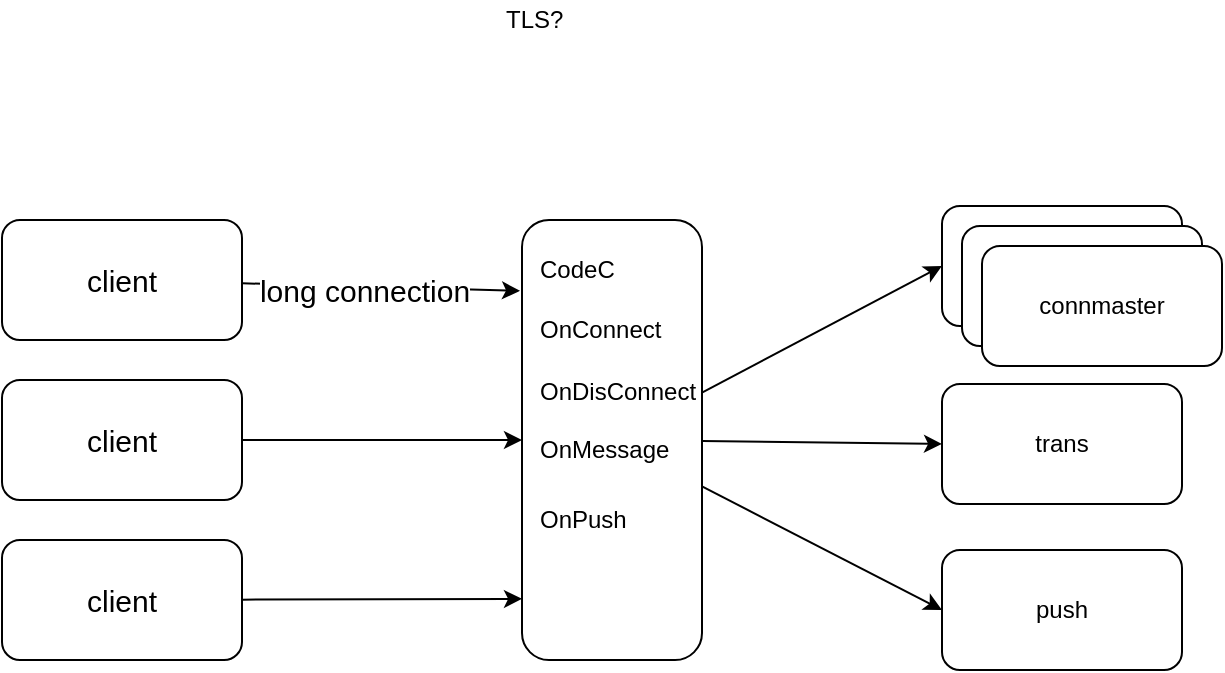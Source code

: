 <mxfile version="19.0.3" type="github">
  <diagram id="KsFH9uNJ_nNslZEKwI4c" name="第 1 页">
    <mxGraphModel dx="2253" dy="769" grid="1" gridSize="10" guides="1" tooltips="1" connect="1" arrows="1" fold="1" page="1" pageScale="1" pageWidth="827" pageHeight="1169" math="0" shadow="0">
      <root>
        <mxCell id="0" />
        <mxCell id="1" parent="0" />
        <mxCell id="IDAfzdIHs8eSKaXK_VQP-35" style="edgeStyle=none;rounded=0;orthogonalLoop=1;jettySize=auto;html=1;entryX=0;entryY=0.5;entryDx=0;entryDy=0;fontSize=15;" edge="1" parent="1" source="IDAfzdIHs8eSKaXK_VQP-6" target="IDAfzdIHs8eSKaXK_VQP-33">
          <mxGeometry relative="1" as="geometry" />
        </mxCell>
        <mxCell id="IDAfzdIHs8eSKaXK_VQP-37" style="edgeStyle=none;rounded=0;orthogonalLoop=1;jettySize=auto;html=1;entryX=0;entryY=0.5;entryDx=0;entryDy=0;fontSize=15;" edge="1" parent="1" source="IDAfzdIHs8eSKaXK_VQP-6" target="IDAfzdIHs8eSKaXK_VQP-7">
          <mxGeometry relative="1" as="geometry" />
        </mxCell>
        <mxCell id="IDAfzdIHs8eSKaXK_VQP-38" style="edgeStyle=none;rounded=0;orthogonalLoop=1;jettySize=auto;html=1;entryX=0;entryY=0.5;entryDx=0;entryDy=0;fontSize=15;" edge="1" parent="1" source="IDAfzdIHs8eSKaXK_VQP-6" target="IDAfzdIHs8eSKaXK_VQP-34">
          <mxGeometry relative="1" as="geometry" />
        </mxCell>
        <mxCell id="IDAfzdIHs8eSKaXK_VQP-6" value="" style="rounded=1;whiteSpace=wrap;html=1;" vertex="1" parent="1">
          <mxGeometry x="100" y="360" width="90" height="220" as="geometry" />
        </mxCell>
        <mxCell id="IDAfzdIHs8eSKaXK_VQP-7" value="connmaster" style="rounded=1;whiteSpace=wrap;html=1;" vertex="1" parent="1">
          <mxGeometry x="310" y="353" width="120" height="60" as="geometry" />
        </mxCell>
        <mxCell id="IDAfzdIHs8eSKaXK_VQP-8" value="TLS?&lt;br&gt;" style="text;html=1;align=left;verticalAlign=middle;resizable=0;points=[];autosize=1;strokeColor=none;fillColor=none;" vertex="1" parent="1">
          <mxGeometry x="90" y="250" width="40" height="20" as="geometry" />
        </mxCell>
        <mxCell id="IDAfzdIHs8eSKaXK_VQP-9" value="CodeC" style="text;html=1;align=left;verticalAlign=middle;resizable=0;points=[];autosize=1;strokeColor=none;fillColor=none;" vertex="1" parent="1">
          <mxGeometry x="107" y="375" width="50" height="20" as="geometry" />
        </mxCell>
        <mxCell id="IDAfzdIHs8eSKaXK_VQP-12" value="OnConnect" style="text;html=1;align=left;verticalAlign=middle;resizable=0;points=[];autosize=1;strokeColor=none;fillColor=none;" vertex="1" parent="1">
          <mxGeometry x="107" y="405" width="80" height="20" as="geometry" />
        </mxCell>
        <mxCell id="IDAfzdIHs8eSKaXK_VQP-13" value="OnDisConnect" style="text;html=1;align=left;verticalAlign=middle;resizable=0;points=[];autosize=1;strokeColor=none;fillColor=none;" vertex="1" parent="1">
          <mxGeometry x="107" y="436" width="90" height="20" as="geometry" />
        </mxCell>
        <mxCell id="IDAfzdIHs8eSKaXK_VQP-14" value="OnMessage" style="text;html=1;align=left;verticalAlign=middle;resizable=0;points=[];autosize=1;strokeColor=none;fillColor=none;" vertex="1" parent="1">
          <mxGeometry x="107" y="465" width="80" height="20" as="geometry" />
        </mxCell>
        <mxCell id="IDAfzdIHs8eSKaXK_VQP-15" value="OnPush" style="text;html=1;align=left;verticalAlign=middle;resizable=0;points=[];autosize=1;strokeColor=none;fillColor=none;" vertex="1" parent="1">
          <mxGeometry x="107" y="500" width="60" height="20" as="geometry" />
        </mxCell>
        <mxCell id="IDAfzdIHs8eSKaXK_VQP-29" style="rounded=0;orthogonalLoop=1;jettySize=auto;html=1;fontSize=15;horizontal=1;entryX=-0.011;entryY=0.161;entryDx=0;entryDy=0;entryPerimeter=0;" edge="1" parent="1" source="IDAfzdIHs8eSKaXK_VQP-25" target="IDAfzdIHs8eSKaXK_VQP-6">
          <mxGeometry relative="1" as="geometry">
            <mxPoint x="29.01" y="401.338" as="targetPoint" />
          </mxGeometry>
        </mxCell>
        <mxCell id="IDAfzdIHs8eSKaXK_VQP-32" value="long connection" style="edgeLabel;html=1;align=center;verticalAlign=middle;resizable=0;points=[];fontSize=15;" vertex="1" connectable="0" parent="IDAfzdIHs8eSKaXK_VQP-29">
          <mxGeometry x="-0.124" y="-1" relative="1" as="geometry">
            <mxPoint as="offset" />
          </mxGeometry>
        </mxCell>
        <mxCell id="IDAfzdIHs8eSKaXK_VQP-25" value="client" style="rounded=1;whiteSpace=wrap;html=1;fontSize=15;" vertex="1" parent="1">
          <mxGeometry x="-160" y="360" width="120" height="60" as="geometry" />
        </mxCell>
        <mxCell id="IDAfzdIHs8eSKaXK_VQP-30" style="edgeStyle=none;rounded=0;orthogonalLoop=1;jettySize=auto;html=1;fontSize=15;horizontal=1;entryX=0;entryY=0.5;entryDx=0;entryDy=0;" edge="1" parent="1" source="IDAfzdIHs8eSKaXK_VQP-26" target="IDAfzdIHs8eSKaXK_VQP-6">
          <mxGeometry relative="1" as="geometry" />
        </mxCell>
        <mxCell id="IDAfzdIHs8eSKaXK_VQP-26" value="client" style="rounded=1;whiteSpace=wrap;html=1;fontSize=15;" vertex="1" parent="1">
          <mxGeometry x="-160" y="440" width="120" height="60" as="geometry" />
        </mxCell>
        <mxCell id="IDAfzdIHs8eSKaXK_VQP-31" style="edgeStyle=none;rounded=0;orthogonalLoop=1;jettySize=auto;html=1;fontSize=15;horizontal=1;entryX=0;entryY=0.861;entryDx=0;entryDy=0;entryPerimeter=0;" edge="1" parent="1" source="IDAfzdIHs8eSKaXK_VQP-27" target="IDAfzdIHs8eSKaXK_VQP-6">
          <mxGeometry relative="1" as="geometry" />
        </mxCell>
        <mxCell id="IDAfzdIHs8eSKaXK_VQP-27" value="client" style="rounded=1;whiteSpace=wrap;html=1;fontSize=15;" vertex="1" parent="1">
          <mxGeometry x="-160" y="520" width="120" height="60" as="geometry" />
        </mxCell>
        <mxCell id="IDAfzdIHs8eSKaXK_VQP-33" value="trans" style="rounded=1;whiteSpace=wrap;html=1;" vertex="1" parent="1">
          <mxGeometry x="310" y="442" width="120" height="60" as="geometry" />
        </mxCell>
        <mxCell id="IDAfzdIHs8eSKaXK_VQP-34" value="push" style="rounded=1;whiteSpace=wrap;html=1;" vertex="1" parent="1">
          <mxGeometry x="310" y="525" width="120" height="60" as="geometry" />
        </mxCell>
        <mxCell id="IDAfzdIHs8eSKaXK_VQP-39" value="connmaster" style="rounded=1;whiteSpace=wrap;html=1;" vertex="1" parent="1">
          <mxGeometry x="320" y="363" width="120" height="60" as="geometry" />
        </mxCell>
        <mxCell id="IDAfzdIHs8eSKaXK_VQP-40" value="connmaster" style="rounded=1;whiteSpace=wrap;html=1;" vertex="1" parent="1">
          <mxGeometry x="330" y="373" width="120" height="60" as="geometry" />
        </mxCell>
      </root>
    </mxGraphModel>
  </diagram>
</mxfile>
